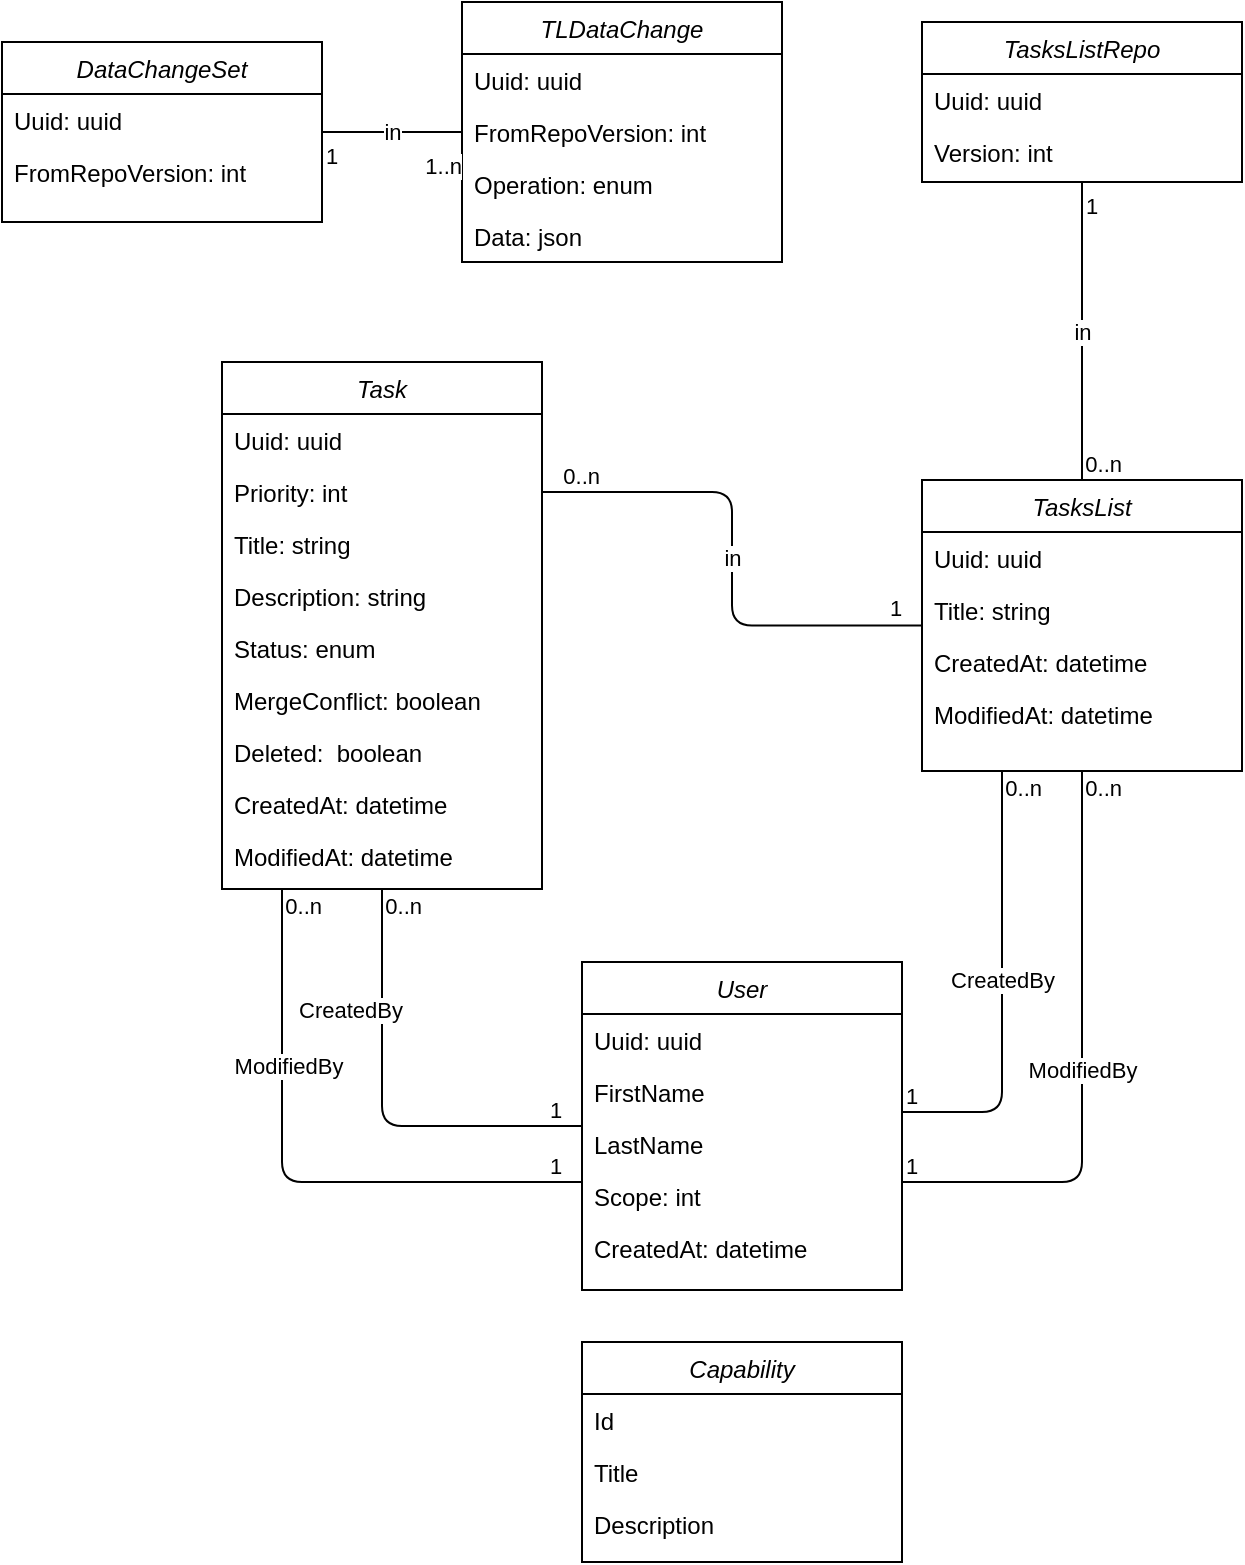<mxfile version="13.6.5" type="device"><diagram id="C5RBs43oDa-KdzZeNtuy" name="DataModel"><mxGraphModel dx="335" dy="683" grid="1" gridSize="10" guides="1" tooltips="1" connect="1" arrows="1" fold="1" page="1" pageScale="1" pageWidth="827" pageHeight="1169" math="0" shadow="0"><root><mxCell id="WIyWlLk6GJQsqaUBKTNV-0"/><mxCell id="WIyWlLk6GJQsqaUBKTNV-1" parent="WIyWlLk6GJQsqaUBKTNV-0"/><mxCell id="Q1LWvK1ouMJ-LfMRBmCt-4" value="in" style="endArrow=none;html=1;edgeStyle=orthogonalEdgeStyle;" parent="WIyWlLk6GJQsqaUBKTNV-1" source="Q1LWvK1ouMJ-LfMRBmCt-13" target="Q1LWvK1ouMJ-LfMRBmCt-7" edge="1"><mxGeometry relative="1" as="geometry"><mxPoint x="508" y="228.0" as="sourcePoint"/><mxPoint x="460" y="260" as="targetPoint"/></mxGeometry></mxCell><mxCell id="Q1LWvK1ouMJ-LfMRBmCt-5" value="1" style="edgeLabel;resizable=0;html=1;align=left;verticalAlign=bottom;" parent="Q1LWvK1ouMJ-LfMRBmCt-4" connectable="0" vertex="1"><mxGeometry x="-1" relative="1" as="geometry"><mxPoint x="-18" as="offset"/></mxGeometry></mxCell><mxCell id="Q1LWvK1ouMJ-LfMRBmCt-6" value="0..n" style="edgeLabel;resizable=0;html=1;align=right;verticalAlign=bottom;" parent="Q1LWvK1ouMJ-LfMRBmCt-4" connectable="0" vertex="1"><mxGeometry x="1" relative="1" as="geometry"><mxPoint x="30.1" as="offset"/></mxGeometry></mxCell><mxCell id="Q1LWvK1ouMJ-LfMRBmCt-23" value="User" style="swimlane;fontStyle=2;align=center;verticalAlign=top;childLayout=stackLayout;horizontal=1;startSize=26;horizontalStack=0;resizeParent=1;resizeLast=0;collapsible=1;marginBottom=0;rounded=0;shadow=0;strokeWidth=1;" parent="WIyWlLk6GJQsqaUBKTNV-1" vertex="1"><mxGeometry x="360" y="520" width="160" height="164" as="geometry"><mxRectangle x="230" y="140" width="160" height="26" as="alternateBounds"/></mxGeometry></mxCell><mxCell id="Q1LWvK1ouMJ-LfMRBmCt-24" value="Uuid: uuid" style="text;align=left;verticalAlign=top;spacingLeft=4;spacingRight=4;overflow=hidden;rotatable=0;points=[[0,0.5],[1,0.5]];portConstraint=eastwest;" parent="Q1LWvK1ouMJ-LfMRBmCt-23" vertex="1"><mxGeometry y="26" width="160" height="26" as="geometry"/></mxCell><mxCell id="Q1LWvK1ouMJ-LfMRBmCt-25" value="FirstName" style="text;align=left;verticalAlign=top;spacingLeft=4;spacingRight=4;overflow=hidden;rotatable=0;points=[[0,0.5],[1,0.5]];portConstraint=eastwest;rounded=0;shadow=0;html=0;" parent="Q1LWvK1ouMJ-LfMRBmCt-23" vertex="1"><mxGeometry y="52" width="160" height="26" as="geometry"/></mxCell><mxCell id="Q1LWvK1ouMJ-LfMRBmCt-26" value="LastName" style="text;align=left;verticalAlign=top;spacingLeft=4;spacingRight=4;overflow=hidden;rotatable=0;points=[[0,0.5],[1,0.5]];portConstraint=eastwest;rounded=0;shadow=0;html=0;" parent="Q1LWvK1ouMJ-LfMRBmCt-23" vertex="1"><mxGeometry y="78" width="160" height="26" as="geometry"/></mxCell><mxCell id="Q1LWvK1ouMJ-LfMRBmCt-66" value="Scope: int" style="text;align=left;verticalAlign=top;spacingLeft=4;spacingRight=4;overflow=hidden;rotatable=0;points=[[0,0.5],[1,0.5]];portConstraint=eastwest;rounded=0;shadow=0;html=0;" parent="Q1LWvK1ouMJ-LfMRBmCt-23" vertex="1"><mxGeometry y="104" width="160" height="26" as="geometry"/></mxCell><mxCell id="Q1LWvK1ouMJ-LfMRBmCt-27" value="CreatedAt: datetime" style="text;align=left;verticalAlign=top;spacingLeft=4;spacingRight=4;overflow=hidden;rotatable=0;points=[[0,0.5],[1,0.5]];portConstraint=eastwest;rounded=0;shadow=0;html=0;" parent="Q1LWvK1ouMJ-LfMRBmCt-23" vertex="1"><mxGeometry y="130" width="160" height="26" as="geometry"/></mxCell><mxCell id="Q1LWvK1ouMJ-LfMRBmCt-40" value="" style="endArrow=none;html=1;edgeStyle=orthogonalEdgeStyle;" parent="WIyWlLk6GJQsqaUBKTNV-1" source="Q1LWvK1ouMJ-LfMRBmCt-23" target="zkfFHV4jXpPFQw0GAbJ--0" edge="1"><mxGeometry relative="1" as="geometry"><mxPoint x="530" y="605" as="sourcePoint"/><mxPoint x="620" y="411" as="targetPoint"/></mxGeometry></mxCell><mxCell id="Q1LWvK1ouMJ-LfMRBmCt-41" value="1" style="edgeLabel;resizable=0;html=1;align=left;verticalAlign=bottom;" parent="Q1LWvK1ouMJ-LfMRBmCt-40" connectable="0" vertex="1"><mxGeometry x="-1" relative="1" as="geometry"><mxPoint x="-18" as="offset"/></mxGeometry></mxCell><mxCell id="Q1LWvK1ouMJ-LfMRBmCt-42" value="0..n" style="edgeLabel;resizable=0;html=1;align=right;verticalAlign=bottom;" parent="Q1LWvK1ouMJ-LfMRBmCt-40" connectable="0" vertex="1"><mxGeometry x="1" relative="1" as="geometry"><mxPoint x="20" y="16.67" as="offset"/></mxGeometry></mxCell><mxCell id="Q1LWvK1ouMJ-LfMRBmCt-53" value="CreatedBy" style="edgeLabel;html=1;align=center;verticalAlign=middle;resizable=0;points=[];" parent="Q1LWvK1ouMJ-LfMRBmCt-40" vertex="1" connectable="0"><mxGeometry x="-0.205" y="-29" relative="1" as="geometry"><mxPoint x="-29" y="-29" as="offset"/></mxGeometry></mxCell><mxCell id="Q1LWvK1ouMJ-LfMRBmCt-54" value="" style="endArrow=none;html=1;edgeStyle=orthogonalEdgeStyle;" parent="WIyWlLk6GJQsqaUBKTNV-1" source="Q1LWvK1ouMJ-LfMRBmCt-23" target="zkfFHV4jXpPFQw0GAbJ--0" edge="1"><mxGeometry relative="1" as="geometry"><mxPoint x="370" y="605" as="sourcePoint"/><mxPoint x="270" y="453.5" as="targetPoint"/><Array as="points"><mxPoint x="210" y="630"/></Array></mxGeometry></mxCell><mxCell id="Q1LWvK1ouMJ-LfMRBmCt-55" value="1" style="edgeLabel;resizable=0;html=1;align=left;verticalAlign=bottom;" parent="Q1LWvK1ouMJ-LfMRBmCt-54" connectable="0" vertex="1"><mxGeometry x="-1" relative="1" as="geometry"><mxPoint x="-18" as="offset"/></mxGeometry></mxCell><mxCell id="Q1LWvK1ouMJ-LfMRBmCt-56" value="0..n" style="edgeLabel;resizable=0;html=1;align=right;verticalAlign=bottom;" parent="Q1LWvK1ouMJ-LfMRBmCt-54" connectable="0" vertex="1"><mxGeometry x="1" relative="1" as="geometry"><mxPoint x="20" y="16.67" as="offset"/></mxGeometry></mxCell><mxCell id="Q1LWvK1ouMJ-LfMRBmCt-57" value="ModifiedBy" style="edgeLabel;html=1;align=center;verticalAlign=middle;resizable=0;points=[];" parent="Q1LWvK1ouMJ-LfMRBmCt-54" vertex="1" connectable="0"><mxGeometry x="-0.205" y="-29" relative="1" as="geometry"><mxPoint x="-29" y="-29" as="offset"/></mxGeometry></mxCell><mxCell id="Q1LWvK1ouMJ-LfMRBmCt-58" value="" style="endArrow=none;html=1;edgeStyle=orthogonalEdgeStyle;" parent="WIyWlLk6GJQsqaUBKTNV-1" source="Q1LWvK1ouMJ-LfMRBmCt-23" target="Q1LWvK1ouMJ-LfMRBmCt-13" edge="1"><mxGeometry relative="1" as="geometry"><mxPoint x="370" y="605" as="sourcePoint"/><mxPoint x="270" y="453.5" as="targetPoint"/><Array as="points"><mxPoint x="570" y="595"/></Array></mxGeometry></mxCell><mxCell id="Q1LWvK1ouMJ-LfMRBmCt-59" value="1" style="edgeLabel;resizable=0;html=1;align=left;verticalAlign=bottom;" parent="Q1LWvK1ouMJ-LfMRBmCt-58" connectable="0" vertex="1"><mxGeometry x="-1" relative="1" as="geometry"><mxPoint as="offset"/></mxGeometry></mxCell><mxCell id="Q1LWvK1ouMJ-LfMRBmCt-60" value="0..n" style="edgeLabel;resizable=0;html=1;align=right;verticalAlign=bottom;" parent="Q1LWvK1ouMJ-LfMRBmCt-58" connectable="0" vertex="1"><mxGeometry x="1" relative="1" as="geometry"><mxPoint x="20" y="16.67" as="offset"/></mxGeometry></mxCell><mxCell id="Q1LWvK1ouMJ-LfMRBmCt-61" value="CreatedBy" style="edgeLabel;html=1;align=center;verticalAlign=middle;resizable=0;points=[];" parent="Q1LWvK1ouMJ-LfMRBmCt-58" vertex="1" connectable="0"><mxGeometry x="-0.205" y="-29" relative="1" as="geometry"><mxPoint x="-29" y="-29" as="offset"/></mxGeometry></mxCell><mxCell id="Q1LWvK1ouMJ-LfMRBmCt-62" value="" style="endArrow=none;html=1;edgeStyle=orthogonalEdgeStyle;" parent="WIyWlLk6GJQsqaUBKTNV-1" source="Q1LWvK1ouMJ-LfMRBmCt-23" target="Q1LWvK1ouMJ-LfMRBmCt-13" edge="1"><mxGeometry relative="1" as="geometry"><mxPoint x="370" y="640" as="sourcePoint"/><mxPoint x="220" y="453.5" as="targetPoint"/><Array as="points"><mxPoint x="610" y="630"/></Array></mxGeometry></mxCell><mxCell id="Q1LWvK1ouMJ-LfMRBmCt-63" value="1" style="edgeLabel;resizable=0;html=1;align=left;verticalAlign=bottom;" parent="Q1LWvK1ouMJ-LfMRBmCt-62" connectable="0" vertex="1"><mxGeometry x="-1" relative="1" as="geometry"><mxPoint as="offset"/></mxGeometry></mxCell><mxCell id="Q1LWvK1ouMJ-LfMRBmCt-64" value="0..n" style="edgeLabel;resizable=0;html=1;align=right;verticalAlign=bottom;" parent="Q1LWvK1ouMJ-LfMRBmCt-62" connectable="0" vertex="1"><mxGeometry x="1" relative="1" as="geometry"><mxPoint x="20" y="16.67" as="offset"/></mxGeometry></mxCell><mxCell id="Q1LWvK1ouMJ-LfMRBmCt-65" value="ModifiedBy" style="edgeLabel;html=1;align=center;verticalAlign=middle;resizable=0;points=[];" parent="Q1LWvK1ouMJ-LfMRBmCt-62" vertex="1" connectable="0"><mxGeometry x="-0.205" y="-29" relative="1" as="geometry"><mxPoint x="-29" y="-29" as="offset"/></mxGeometry></mxCell><mxCell id="Q1LWvK1ouMJ-LfMRBmCt-68" value="TasksListRepo" style="swimlane;fontStyle=2;align=center;verticalAlign=top;childLayout=stackLayout;horizontal=1;startSize=26;horizontalStack=0;resizeParent=1;resizeLast=0;collapsible=1;marginBottom=0;rounded=0;shadow=0;strokeWidth=1;" parent="WIyWlLk6GJQsqaUBKTNV-1" vertex="1"><mxGeometry x="530" y="50" width="160" height="80" as="geometry"><mxRectangle x="230" y="140" width="160" height="26" as="alternateBounds"/></mxGeometry></mxCell><mxCell id="Q1LWvK1ouMJ-LfMRBmCt-69" value="Uuid: uuid" style="text;align=left;verticalAlign=top;spacingLeft=4;spacingRight=4;overflow=hidden;rotatable=0;points=[[0,0.5],[1,0.5]];portConstraint=eastwest;" parent="Q1LWvK1ouMJ-LfMRBmCt-68" vertex="1"><mxGeometry y="26" width="160" height="26" as="geometry"/></mxCell><mxCell id="Q1LWvK1ouMJ-LfMRBmCt-70" value="Version: int" style="text;align=left;verticalAlign=top;spacingLeft=4;spacingRight=4;overflow=hidden;rotatable=0;points=[[0,0.5],[1,0.5]];portConstraint=eastwest;rounded=0;shadow=0;html=0;" parent="Q1LWvK1ouMJ-LfMRBmCt-68" vertex="1"><mxGeometry y="52" width="160" height="26" as="geometry"/></mxCell><mxCell id="Q1LWvK1ouMJ-LfMRBmCt-76" value="TLDataChange" style="swimlane;fontStyle=2;align=center;verticalAlign=top;childLayout=stackLayout;horizontal=1;startSize=26;horizontalStack=0;resizeParent=1;resizeLast=0;collapsible=1;marginBottom=0;rounded=0;shadow=0;strokeWidth=1;" parent="WIyWlLk6GJQsqaUBKTNV-1" vertex="1"><mxGeometry x="300" y="40" width="160" height="130" as="geometry"><mxRectangle x="230" y="140" width="160" height="26" as="alternateBounds"/></mxGeometry></mxCell><mxCell id="Q1LWvK1ouMJ-LfMRBmCt-77" value="Uuid: uuid" style="text;align=left;verticalAlign=top;spacingLeft=4;spacingRight=4;overflow=hidden;rotatable=0;points=[[0,0.5],[1,0.5]];portConstraint=eastwest;" parent="Q1LWvK1ouMJ-LfMRBmCt-76" vertex="1"><mxGeometry y="26" width="160" height="26" as="geometry"/></mxCell><mxCell id="Q1LWvK1ouMJ-LfMRBmCt-78" value="FromRepoVersion: int" style="text;align=left;verticalAlign=top;spacingLeft=4;spacingRight=4;overflow=hidden;rotatable=0;points=[[0,0.5],[1,0.5]];portConstraint=eastwest;rounded=0;shadow=0;html=0;" parent="Q1LWvK1ouMJ-LfMRBmCt-76" vertex="1"><mxGeometry y="52" width="160" height="26" as="geometry"/></mxCell><mxCell id="Q1LWvK1ouMJ-LfMRBmCt-79" value="Operation: enum" style="text;align=left;verticalAlign=top;spacingLeft=4;spacingRight=4;overflow=hidden;rotatable=0;points=[[0,0.5],[1,0.5]];portConstraint=eastwest;rounded=0;shadow=0;html=0;" parent="Q1LWvK1ouMJ-LfMRBmCt-76" vertex="1"><mxGeometry y="78" width="160" height="26" as="geometry"/></mxCell><mxCell id="Q1LWvK1ouMJ-LfMRBmCt-80" value="Data: json" style="text;align=left;verticalAlign=top;spacingLeft=4;spacingRight=4;overflow=hidden;rotatable=0;points=[[0,0.5],[1,0.5]];portConstraint=eastwest;rounded=0;shadow=0;html=0;" parent="Q1LWvK1ouMJ-LfMRBmCt-76" vertex="1"><mxGeometry y="104" width="160" height="26" as="geometry"/></mxCell><mxCell id="Q1LWvK1ouMJ-LfMRBmCt-81" value="DataChangeSet" style="swimlane;fontStyle=2;align=center;verticalAlign=top;childLayout=stackLayout;horizontal=1;startSize=26;horizontalStack=0;resizeParent=1;resizeLast=0;collapsible=1;marginBottom=0;rounded=0;shadow=0;strokeWidth=1;" parent="WIyWlLk6GJQsqaUBKTNV-1" vertex="1"><mxGeometry x="70" y="60" width="160" height="90" as="geometry"><mxRectangle x="230" y="140" width="160" height="26" as="alternateBounds"/></mxGeometry></mxCell><mxCell id="Q1LWvK1ouMJ-LfMRBmCt-82" value="Uuid: uuid" style="text;align=left;verticalAlign=top;spacingLeft=4;spacingRight=4;overflow=hidden;rotatable=0;points=[[0,0.5],[1,0.5]];portConstraint=eastwest;" parent="Q1LWvK1ouMJ-LfMRBmCt-81" vertex="1"><mxGeometry y="26" width="160" height="26" as="geometry"/></mxCell><mxCell id="Q1LWvK1ouMJ-LfMRBmCt-83" value="FromRepoVersion: int" style="text;align=left;verticalAlign=top;spacingLeft=4;spacingRight=4;overflow=hidden;rotatable=0;points=[[0,0.5],[1,0.5]];portConstraint=eastwest;rounded=0;shadow=0;html=0;" parent="Q1LWvK1ouMJ-LfMRBmCt-81" vertex="1"><mxGeometry y="52" width="160" height="26" as="geometry"/></mxCell><mxCell id="Q1LWvK1ouMJ-LfMRBmCt-43" value="Capability" style="swimlane;fontStyle=2;align=center;verticalAlign=top;childLayout=stackLayout;horizontal=1;startSize=26;horizontalStack=0;resizeParent=1;resizeLast=0;collapsible=1;marginBottom=0;rounded=0;shadow=0;strokeWidth=1;" parent="WIyWlLk6GJQsqaUBKTNV-1" vertex="1"><mxGeometry x="360" y="710" width="160" height="110" as="geometry"><mxRectangle x="230" y="140" width="160" height="26" as="alternateBounds"/></mxGeometry></mxCell><mxCell id="Q1LWvK1ouMJ-LfMRBmCt-44" value="Id" style="text;align=left;verticalAlign=top;spacingLeft=4;spacingRight=4;overflow=hidden;rotatable=0;points=[[0,0.5],[1,0.5]];portConstraint=eastwest;" parent="Q1LWvK1ouMJ-LfMRBmCt-43" vertex="1"><mxGeometry y="26" width="160" height="26" as="geometry"/></mxCell><mxCell id="Q1LWvK1ouMJ-LfMRBmCt-45" value="Title" style="text;align=left;verticalAlign=top;spacingLeft=4;spacingRight=4;overflow=hidden;rotatable=0;points=[[0,0.5],[1,0.5]];portConstraint=eastwest;rounded=0;shadow=0;html=0;" parent="Q1LWvK1ouMJ-LfMRBmCt-43" vertex="1"><mxGeometry y="52" width="160" height="26" as="geometry"/></mxCell><mxCell id="Q1LWvK1ouMJ-LfMRBmCt-46" value="Description" style="text;align=left;verticalAlign=top;spacingLeft=4;spacingRight=4;overflow=hidden;rotatable=0;points=[[0,0.5],[1,0.5]];portConstraint=eastwest;rounded=0;shadow=0;html=0;" parent="Q1LWvK1ouMJ-LfMRBmCt-43" vertex="1"><mxGeometry y="78" width="160" height="26" as="geometry"/></mxCell><mxCell id="Q1LWvK1ouMJ-LfMRBmCt-73" value="in" style="endArrow=none;html=1;edgeStyle=orthogonalEdgeStyle;" parent="WIyWlLk6GJQsqaUBKTNV-1" source="Q1LWvK1ouMJ-LfMRBmCt-68" target="Q1LWvK1ouMJ-LfMRBmCt-13" edge="1"><mxGeometry relative="1" as="geometry"><mxPoint x="540" y="321.833" as="sourcePoint"/><mxPoint x="350" y="321.75" as="targetPoint"/></mxGeometry></mxCell><mxCell id="Q1LWvK1ouMJ-LfMRBmCt-74" value="1" style="edgeLabel;resizable=0;html=1;align=left;verticalAlign=bottom;" parent="Q1LWvK1ouMJ-LfMRBmCt-73" connectable="0" vertex="1"><mxGeometry x="-1" relative="1" as="geometry"><mxPoint y="20" as="offset"/></mxGeometry></mxCell><mxCell id="Q1LWvK1ouMJ-LfMRBmCt-75" value="0..n" style="edgeLabel;resizable=0;html=1;align=right;verticalAlign=bottom;" parent="Q1LWvK1ouMJ-LfMRBmCt-73" connectable="0" vertex="1"><mxGeometry x="1" relative="1" as="geometry"><mxPoint x="20" as="offset"/></mxGeometry></mxCell><mxCell id="zkfFHV4jXpPFQw0GAbJ--0" value="Task" style="swimlane;fontStyle=2;align=center;verticalAlign=top;childLayout=stackLayout;horizontal=1;startSize=26;horizontalStack=0;resizeParent=1;resizeLast=0;collapsible=1;marginBottom=0;rounded=0;shadow=0;strokeWidth=1;" parent="WIyWlLk6GJQsqaUBKTNV-1" vertex="1"><mxGeometry x="180" y="220" width="160" height="263.5" as="geometry"><mxRectangle x="230" y="140" width="160" height="26" as="alternateBounds"/></mxGeometry></mxCell><mxCell id="zkfFHV4jXpPFQw0GAbJ--1" value="Uuid: uuid" style="text;align=left;verticalAlign=top;spacingLeft=4;spacingRight=4;overflow=hidden;rotatable=0;points=[[0,0.5],[1,0.5]];portConstraint=eastwest;" parent="zkfFHV4jXpPFQw0GAbJ--0" vertex="1"><mxGeometry y="26" width="160" height="26" as="geometry"/></mxCell><mxCell id="Q1LWvK1ouMJ-LfMRBmCt-7" value="Priority: int" style="text;align=left;verticalAlign=top;spacingLeft=4;spacingRight=4;overflow=hidden;rotatable=0;points=[[0,0.5],[1,0.5]];portConstraint=eastwest;rounded=0;shadow=0;html=0;" parent="zkfFHV4jXpPFQw0GAbJ--0" vertex="1"><mxGeometry y="52" width="160" height="26" as="geometry"/></mxCell><mxCell id="zkfFHV4jXpPFQw0GAbJ--2" value="Title: string" style="text;align=left;verticalAlign=top;spacingLeft=4;spacingRight=4;overflow=hidden;rotatable=0;points=[[0,0.5],[1,0.5]];portConstraint=eastwest;rounded=0;shadow=0;html=0;" parent="zkfFHV4jXpPFQw0GAbJ--0" vertex="1"><mxGeometry y="78" width="160" height="26" as="geometry"/></mxCell><mxCell id="zkfFHV4jXpPFQw0GAbJ--3" value="Description: string" style="text;align=left;verticalAlign=top;spacingLeft=4;spacingRight=4;overflow=hidden;rotatable=0;points=[[0,0.5],[1,0.5]];portConstraint=eastwest;rounded=0;shadow=0;html=0;" parent="zkfFHV4jXpPFQw0GAbJ--0" vertex="1"><mxGeometry y="104" width="160" height="26" as="geometry"/></mxCell><mxCell id="Q1LWvK1ouMJ-LfMRBmCt-34" value="Status: enum" style="text;align=left;verticalAlign=top;spacingLeft=4;spacingRight=4;overflow=hidden;rotatable=0;points=[[0,0.5],[1,0.5]];portConstraint=eastwest;rounded=0;shadow=0;html=0;" parent="zkfFHV4jXpPFQw0GAbJ--0" vertex="1"><mxGeometry y="130" width="160" height="26" as="geometry"/></mxCell><mxCell id="Q1LWvK1ouMJ-LfMRBmCt-67" value="MergeConflict: boolean" style="text;align=left;verticalAlign=top;spacingLeft=4;spacingRight=4;overflow=hidden;rotatable=0;points=[[0,0.5],[1,0.5]];portConstraint=eastwest;rounded=0;shadow=0;html=0;" parent="zkfFHV4jXpPFQw0GAbJ--0" vertex="1"><mxGeometry y="156" width="160" height="26" as="geometry"/></mxCell><mxCell id="Q1LWvK1ouMJ-LfMRBmCt-35" value="Deleted:  boolean" style="text;align=left;verticalAlign=top;spacingLeft=4;spacingRight=4;overflow=hidden;rotatable=0;points=[[0,0.5],[1,0.5]];portConstraint=eastwest;rounded=0;shadow=0;html=0;" parent="zkfFHV4jXpPFQw0GAbJ--0" vertex="1"><mxGeometry y="182" width="160" height="26" as="geometry"/></mxCell><mxCell id="Q1LWvK1ouMJ-LfMRBmCt-10" value="CreatedAt: datetime" style="text;align=left;verticalAlign=top;spacingLeft=4;spacingRight=4;overflow=hidden;rotatable=0;points=[[0,0.5],[1,0.5]];portConstraint=eastwest;rounded=0;shadow=0;html=0;" parent="zkfFHV4jXpPFQw0GAbJ--0" vertex="1"><mxGeometry y="208" width="160" height="26" as="geometry"/></mxCell><mxCell id="Q1LWvK1ouMJ-LfMRBmCt-11" value="ModifiedAt: datetime" style="text;align=left;verticalAlign=top;spacingLeft=4;spacingRight=4;overflow=hidden;rotatable=0;points=[[0,0.5],[1,0.5]];portConstraint=eastwest;rounded=0;shadow=0;html=0;" parent="zkfFHV4jXpPFQw0GAbJ--0" vertex="1"><mxGeometry y="234" width="160" height="26" as="geometry"/></mxCell><mxCell id="Q1LWvK1ouMJ-LfMRBmCt-13" value="TasksList" style="swimlane;fontStyle=2;align=center;verticalAlign=top;childLayout=stackLayout;horizontal=1;startSize=26;horizontalStack=0;resizeParent=1;resizeLast=0;collapsible=1;marginBottom=0;rounded=0;shadow=0;strokeWidth=1;" parent="WIyWlLk6GJQsqaUBKTNV-1" vertex="1"><mxGeometry x="530" y="279.06" width="160" height="145.38" as="geometry"><mxRectangle x="230" y="140" width="160" height="26" as="alternateBounds"/></mxGeometry></mxCell><mxCell id="Q1LWvK1ouMJ-LfMRBmCt-14" value="Uuid: uuid" style="text;align=left;verticalAlign=top;spacingLeft=4;spacingRight=4;overflow=hidden;rotatable=0;points=[[0,0.5],[1,0.5]];portConstraint=eastwest;" parent="Q1LWvK1ouMJ-LfMRBmCt-13" vertex="1"><mxGeometry y="26" width="160" height="26" as="geometry"/></mxCell><mxCell id="Q1LWvK1ouMJ-LfMRBmCt-16" value="Title: string" style="text;align=left;verticalAlign=top;spacingLeft=4;spacingRight=4;overflow=hidden;rotatable=0;points=[[0,0.5],[1,0.5]];portConstraint=eastwest;rounded=0;shadow=0;html=0;" parent="Q1LWvK1ouMJ-LfMRBmCt-13" vertex="1"><mxGeometry y="52" width="160" height="26" as="geometry"/></mxCell><mxCell id="Q1LWvK1ouMJ-LfMRBmCt-19" value="CreatedAt: datetime" style="text;align=left;verticalAlign=top;spacingLeft=4;spacingRight=4;overflow=hidden;rotatable=0;points=[[0,0.5],[1,0.5]];portConstraint=eastwest;rounded=0;shadow=0;html=0;" parent="Q1LWvK1ouMJ-LfMRBmCt-13" vertex="1"><mxGeometry y="78" width="160" height="26" as="geometry"/></mxCell><mxCell id="Q1LWvK1ouMJ-LfMRBmCt-21" value="ModifiedAt: datetime" style="text;align=left;verticalAlign=top;spacingLeft=4;spacingRight=4;overflow=hidden;rotatable=0;points=[[0,0.5],[1,0.5]];portConstraint=eastwest;rounded=0;shadow=0;html=0;" parent="Q1LWvK1ouMJ-LfMRBmCt-13" vertex="1"><mxGeometry y="104" width="160" height="26" as="geometry"/></mxCell><mxCell id="Q1LWvK1ouMJ-LfMRBmCt-86" value="in" style="endArrow=none;html=1;edgeStyle=orthogonalEdgeStyle;" parent="WIyWlLk6GJQsqaUBKTNV-1" source="Q1LWvK1ouMJ-LfMRBmCt-81" target="Q1LWvK1ouMJ-LfMRBmCt-76" edge="1"><mxGeometry relative="1" as="geometry"><mxPoint x="570" y="140" as="sourcePoint"/><mxPoint x="570" y="289.06" as="targetPoint"/></mxGeometry></mxCell><mxCell id="Q1LWvK1ouMJ-LfMRBmCt-87" value="1" style="edgeLabel;resizable=0;html=1;align=left;verticalAlign=bottom;" parent="Q1LWvK1ouMJ-LfMRBmCt-86" connectable="0" vertex="1"><mxGeometry x="-1" relative="1" as="geometry"><mxPoint y="20" as="offset"/></mxGeometry></mxCell><mxCell id="Q1LWvK1ouMJ-LfMRBmCt-88" value="1..n" style="edgeLabel;resizable=0;html=1;align=right;verticalAlign=bottom;" parent="Q1LWvK1ouMJ-LfMRBmCt-86" connectable="0" vertex="1"><mxGeometry x="1" relative="1" as="geometry"><mxPoint y="25" as="offset"/></mxGeometry></mxCell></root></mxGraphModel></diagram></mxfile>